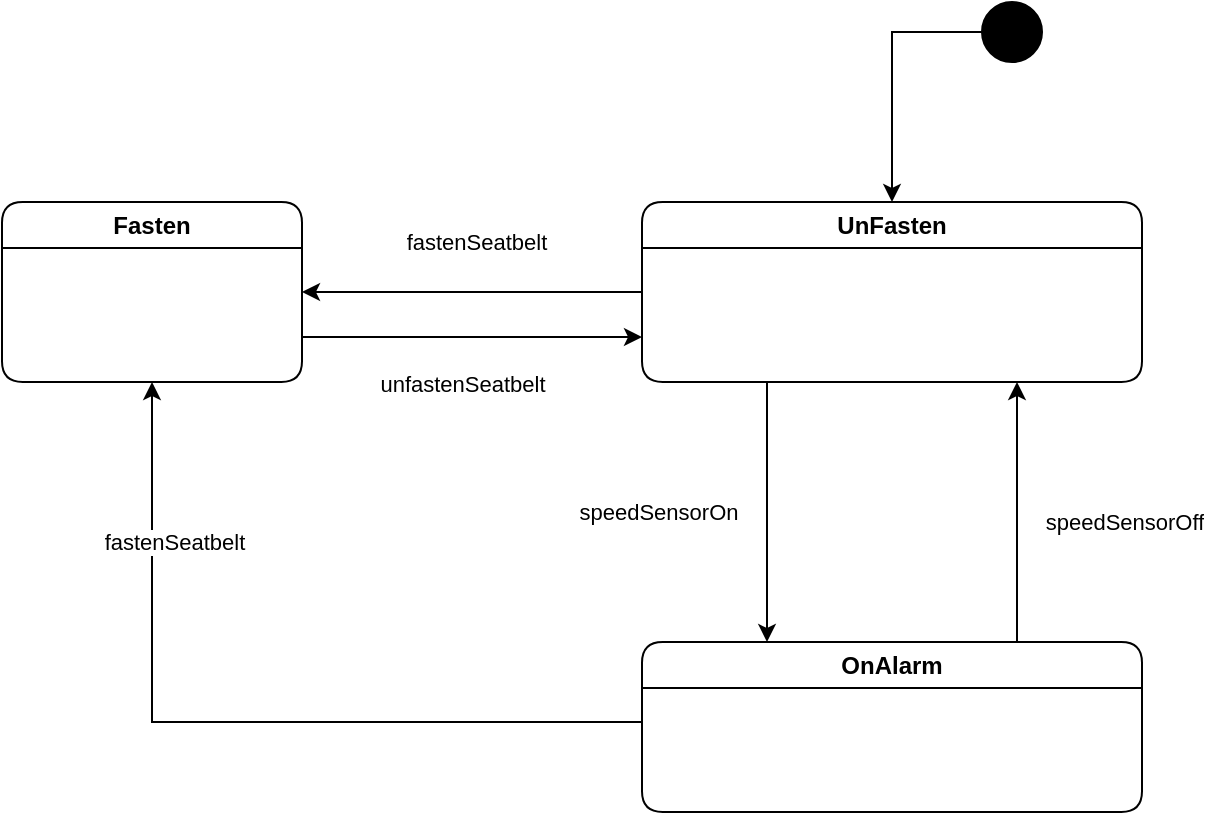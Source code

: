 <mxfile>
    <diagram id="kb6ERmdoE3fj__gCxbpV" name="Page-1">
        <mxGraphModel dx="1631" dy="442" grid="1" gridSize="10" guides="1" tooltips="1" connect="1" arrows="1" fold="1" page="0" pageScale="1" pageWidth="827" pageHeight="1169" math="0" shadow="0">
            <root>
                <mxCell id="0"/>
                <mxCell id="1" parent="0"/>
                <mxCell id="EBAIrEwSQ_sO8G7dM4pI-14" style="edgeStyle=orthogonalEdgeStyle;rounded=0;orthogonalLoop=1;jettySize=auto;html=1;exitX=0;exitY=0.5;exitDx=0;exitDy=0;entryX=0.5;entryY=0;entryDx=0;entryDy=0;" parent="1" source="EBAIrEwSQ_sO8G7dM4pI-9" target="EBAIrEwSQ_sO8G7dM4pI-12" edge="1">
                    <mxGeometry relative="1" as="geometry">
                        <Array as="points">
                            <mxPoint x="-145" y="155"/>
                        </Array>
                        <mxPoint x="-145" y="72.5" as="targetPoint"/>
                    </mxGeometry>
                </mxCell>
                <object label="" type="initialstate" id="EBAIrEwSQ_sO8G7dM4pI-9">
                    <mxCell style="ellipse;whiteSpace=wrap;html=1;aspect=fixed;glass=0;sketch=0;fillColor=#000000;" parent="1" vertex="1">
                        <mxGeometry x="-100" y="140" width="30" height="30" as="geometry"/>
                    </mxCell>
                </object>
                <object label="UnFasten" type="state" id="EBAIrEwSQ_sO8G7dM4pI-12">
                    <mxCell style="swimlane;rounded=1;whiteSpace=wrap;html=1;glass=0;sketch=0;startSize=23;" parent="1" vertex="1">
                        <mxGeometry x="-270" y="240" width="250" height="90" as="geometry"/>
                    </mxCell>
                </object>
                <object label="OnAlarm" type="state" id="2">
                    <mxCell style="swimlane;rounded=1;whiteSpace=wrap;html=1;glass=0;sketch=0;startSize=23;" parent="1" vertex="1">
                        <mxGeometry x="-270" y="460" width="250" height="85" as="geometry"/>
                    </mxCell>
                </object>
                <mxCell id="5" style="edgeStyle=orthogonalEdgeStyle;rounded=0;orthogonalLoop=1;jettySize=auto;html=1;entryX=0.25;entryY=0;entryDx=0;entryDy=0;exitX=0.25;exitY=1;exitDx=0;exitDy=0;" parent="1" source="EBAIrEwSQ_sO8G7dM4pI-12" target="2" edge="1">
                    <mxGeometry relative="1" as="geometry">
                        <mxPoint x="-278" y="432.5" as="targetPoint"/>
                        <mxPoint x="-278" y="350" as="sourcePoint"/>
                        <Array as="points">
                            <mxPoint x="-207" y="360"/>
                            <mxPoint x="-207" y="360"/>
                        </Array>
                    </mxGeometry>
                </mxCell>
                <mxCell id="6" value="speedSensorOn" style="edgeLabel;html=1;align=center;verticalAlign=middle;resizable=0;points=[];" parent="5" vertex="1" connectable="0">
                    <mxGeometry x="-0.087" y="1" relative="1" as="geometry">
                        <mxPoint x="-56" y="5" as="offset"/>
                    </mxGeometry>
                </mxCell>
                <mxCell id="7" style="edgeStyle=orthogonalEdgeStyle;rounded=0;orthogonalLoop=1;jettySize=auto;html=1;exitX=0;exitY=0.5;exitDx=0;exitDy=0;entryX=0.5;entryY=1;entryDx=0;entryDy=0;" parent="1" source="2" target="16" edge="1">
                    <mxGeometry relative="1" as="geometry">
                        <mxPoint x="-495" y="330" as="targetPoint"/>
                        <mxPoint x="-410" y="428.75" as="sourcePoint"/>
                        <Array as="points">
                            <mxPoint x="-270" y="500"/>
                            <mxPoint x="-515" y="500"/>
                        </Array>
                    </mxGeometry>
                </mxCell>
                <mxCell id="8" value="fastenSeatbelt" style="edgeLabel;html=1;align=center;verticalAlign=middle;resizable=0;points=[];" parent="7" vertex="1" connectable="0">
                    <mxGeometry x="-0.087" y="1" relative="1" as="geometry">
                        <mxPoint x="-46" y="-91" as="offset"/>
                    </mxGeometry>
                </mxCell>
                <mxCell id="9" style="edgeStyle=orthogonalEdgeStyle;rounded=0;orthogonalLoop=1;jettySize=auto;html=1;entryX=0.75;entryY=1;entryDx=0;entryDy=0;exitX=0.75;exitY=0;exitDx=0;exitDy=0;" parent="1" source="2" target="EBAIrEwSQ_sO8G7dM4pI-12" edge="1">
                    <mxGeometry relative="1" as="geometry">
                        <mxPoint x="-135" y="420" as="targetPoint"/>
                        <mxPoint x="-135" y="335" as="sourcePoint"/>
                        <Array as="points">
                            <mxPoint x="-82" y="360"/>
                            <mxPoint x="-82" y="360"/>
                        </Array>
                    </mxGeometry>
                </mxCell>
                <mxCell id="10" value="speedSensorOff" style="edgeLabel;html=1;align=center;verticalAlign=middle;resizable=0;points=[];" parent="9" vertex="1" connectable="0">
                    <mxGeometry x="-0.087" y="1" relative="1" as="geometry">
                        <mxPoint x="54" y="-1" as="offset"/>
                    </mxGeometry>
                </mxCell>
                <mxCell id="11" style="edgeStyle=orthogonalEdgeStyle;rounded=0;orthogonalLoop=1;jettySize=auto;html=1;exitX=0;exitY=0.5;exitDx=0;exitDy=0;entryX=1;entryY=0.5;entryDx=0;entryDy=0;" parent="1" source="EBAIrEwSQ_sO8G7dM4pI-12" target="16" edge="1">
                    <mxGeometry relative="1" as="geometry">
                        <mxPoint x="-400" y="200" as="targetPoint"/>
                        <mxPoint x="-310" y="200" as="sourcePoint"/>
                        <Array as="points">
                            <mxPoint x="-350" y="285"/>
                            <mxPoint x="-350" y="285"/>
                        </Array>
                    </mxGeometry>
                </mxCell>
                <mxCell id="12" value="fastenSeatbelt" style="edgeLabel;html=1;align=center;verticalAlign=middle;resizable=0;points=[];" parent="11" vertex="1" connectable="0">
                    <mxGeometry x="-0.087" y="1" relative="1" as="geometry">
                        <mxPoint x="-6" y="-26" as="offset"/>
                    </mxGeometry>
                </mxCell>
                <mxCell id="14" style="edgeStyle=orthogonalEdgeStyle;rounded=0;orthogonalLoop=1;jettySize=auto;html=1;exitX=1;exitY=0.75;exitDx=0;exitDy=0;entryX=0;entryY=0.75;entryDx=0;entryDy=0;" parent="1" source="16" target="EBAIrEwSQ_sO8G7dM4pI-12" edge="1">
                    <mxGeometry relative="1" as="geometry">
                        <mxPoint x="-280" y="360" as="targetPoint"/>
                        <mxPoint x="-430" y="308.125" as="sourcePoint"/>
                        <Array as="points"/>
                    </mxGeometry>
                </mxCell>
                <mxCell id="15" value="unfastenSeatbelt" style="edgeLabel;html=1;align=center;verticalAlign=middle;resizable=0;points=[];" parent="14" vertex="1" connectable="0">
                    <mxGeometry x="-0.087" y="1" relative="1" as="geometry">
                        <mxPoint x="2" y="24" as="offset"/>
                    </mxGeometry>
                </mxCell>
                <object label="Fasten" type="state" id="16">
                    <mxCell style="swimlane;rounded=1;whiteSpace=wrap;html=1;glass=0;sketch=0;startSize=23;" parent="1" vertex="1">
                        <mxGeometry x="-590" y="240" width="150" height="90" as="geometry"/>
                    </mxCell>
                </object>
            </root>
        </mxGraphModel>
    </diagram>
</mxfile>